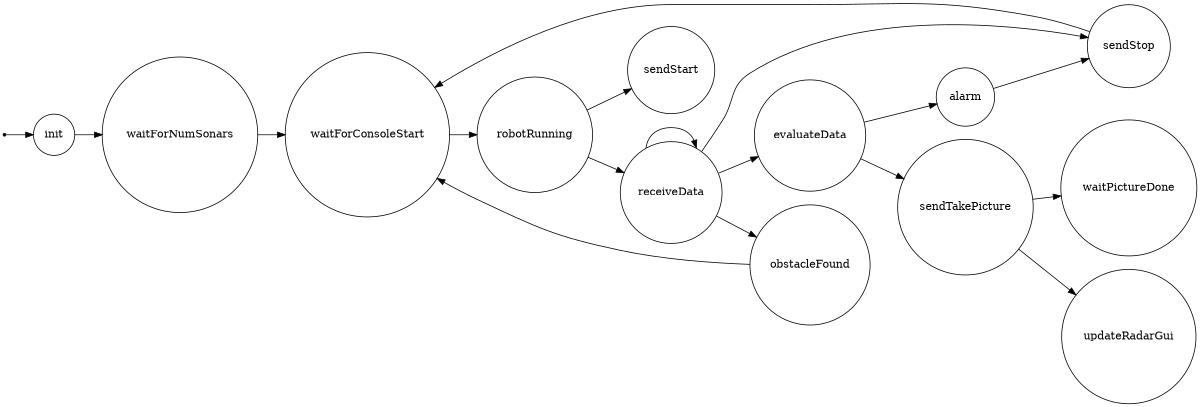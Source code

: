/*
*
* A GraphViz DOT FSM description 
* Please use a GraphViz visualizer (like http://www.webgraphviz.com)
* 
* Generated by AM,NC,RM
*  
*/
 
digraph finite_state_machine {
  	rankdir=LR;
  	size="8,5"
  	node [shape = point]; iniziale;
  	node [shape = doublecircle]; 
  	node [shape = circle];
  	iniziale -> init [label = ""];
  	
  	
  	init -> waitForNumSonars [ label = ""];
  	
  	waitForNumSonars -> waitForConsoleStart [ label = ""];
  	
  	waitForConsoleStart -> robotRunning [ label = ""];
  	
  	robotRunning -> sendStart [ label = ""];
  	robotRunning -> receiveData [ label = ""];
  	
  	receiveData -> obstacleFound [ label = ""];
  	receiveData -> sendStop [ label = ""];
  	receiveData -> evaluateData [ label = ""];
  	receiveData -> receiveData [ label = ""];
  	
  	evaluateData -> sendTakePicture [ label = ""];
  	evaluateData -> alarm [ label = ""];
  	
  	alarm -> sendStop [ label = ""];
  	
  	obstacleFound -> waitForConsoleStart [ label = ""];
  	
  	sendStop -> waitForConsoleStart [ label = ""];
  	
  	sendTakePicture -> updateRadarGui [ label = ""];
  	sendTakePicture -> waitPictureDone [ label = ""];
}